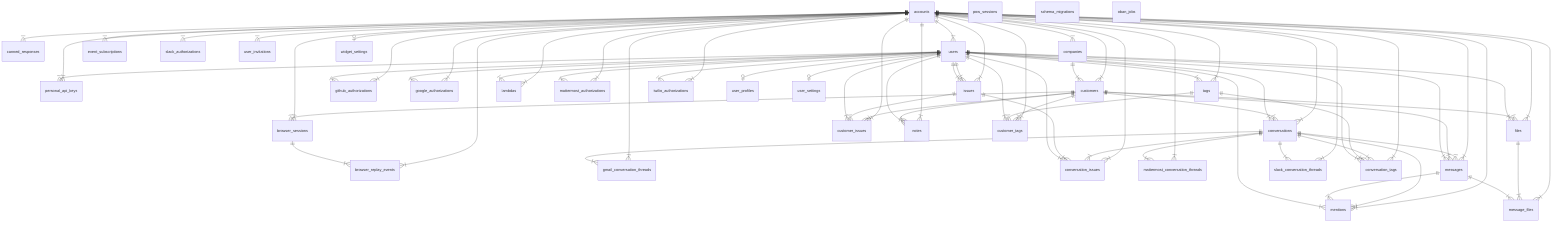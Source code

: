 erDiagram
  accounts
  personal_api_keys
  pow_sessions
  browser_replay_events
  browser_sessions
  canned_responses
  companies
  conversations
  customers
  event_subscriptions
  files
  github_authorizations
  gmail_conversation_threads
  google_authorizations
  conversation_issues
  customer_issues
  issues
  lambdas
  mattermost_authorizations
  mattermost_conversation_threads
  mentions
  messages
  message_files
  notes
  slack_authorizations
  slack_conversation_threads
  conversation_tags
  customer_tags
  tags
  twilio_authorizations
  user_invitations
  users
  user_profiles
  user_settings
  widget_settings
  schema_migrations
  oban_jobs
  accounts ||--|{ browser_replay_events : ""
  accounts ||--|{ browser_sessions : ""
  accounts ||--|{ canned_responses : ""
  accounts ||--|{ companies : ""
  accounts ||--|{ conversation_issues : ""
  accounts ||--|{ conversation_tags : ""
  accounts ||--|{ conversations : ""
  accounts ||--|{ customer_issues : ""
  accounts ||--|{ customer_tags : ""
  accounts ||--|{ customers : ""
  accounts ||--|{ event_subscriptions : ""
  accounts ||--|{ files : ""
  accounts ||--|{ github_authorizations : ""
  accounts ||--|{ gmail_conversation_threads : ""
  accounts ||--|{ google_authorizations : ""
  accounts ||--|{ issues : ""
  accounts ||--|{ lambdas : ""
  accounts ||--|{ mattermost_authorizations : ""
  accounts ||--|{ mattermost_conversation_threads : ""
  accounts ||--|{ mentions : ""
  accounts ||--|{ message_files : ""
  accounts ||--|{ messages : ""
  accounts ||--|{ notes : ""
  accounts ||--|{ personal_api_keys : ""
  accounts ||--|{ slack_authorizations : ""
  accounts ||--|{ slack_conversation_threads : ""
  accounts ||--|{ tags : ""
  accounts ||--|{ twilio_authorizations : ""
  accounts ||--|{ user_invitations : ""
  accounts ||--|{ users : ""
  accounts ||--o| widget_settings : ""
  browser_sessions ||--|{ browser_replay_events : ""
  companies ||--|{ customers : ""
  conversations ||--|{ conversation_issues : ""
  conversations ||--|{ conversation_tags : ""
  conversations ||--|{ gmail_conversation_threads : ""
  conversations ||--|{ mattermost_conversation_threads : ""
  conversations ||--|{ mentions : ""
  conversations ||--|{ messages : ""
  conversations ||--|{ slack_conversation_threads : ""
  customers ||--|{ browser_sessions : ""
  customers ||--|{ conversations : ""
  customers ||--|{ customer_issues : ""
  customers ||--|{ customer_tags : ""
  customers ||--|{ files : ""
  customers ||--|{ messages : ""
  customers ||--|{ notes : ""
  files ||--|{ message_files : ""
  issues ||--|{ conversation_issues : ""
  issues ||--|{ customer_issues : ""
  messages ||--|{ mentions : ""
  messages ||--|{ message_files : ""
  tags ||--|{ conversation_tags : ""
  tags ||--|{ customer_tags : ""
  users ||--|{ conversation_issues : ""
  users ||--|{ conversation_tags : ""
  users ||--|{ conversations : ""
  users ||--|{ customer_issues : ""
  users ||--|{ customer_tags : ""
  users ||--|{ files : ""
  users ||--|{ github_authorizations : ""
  users ||--|{ google_authorizations : ""
  users ||--|{ issues : ""
  users ||--|{ issues : ""
  users ||--|{ lambdas : ""
  users ||--|{ mattermost_authorizations : ""
  users ||--|{ mentions : ""
  users ||--|{ messages : ""
  users ||--|{ notes : ""
  users ||--|{ personal_api_keys : ""
  users ||--|{ tags : ""
  users ||--|{ twilio_authorizations : ""
  users ||--o| user_profiles : ""
  users ||--o| user_settings : ""